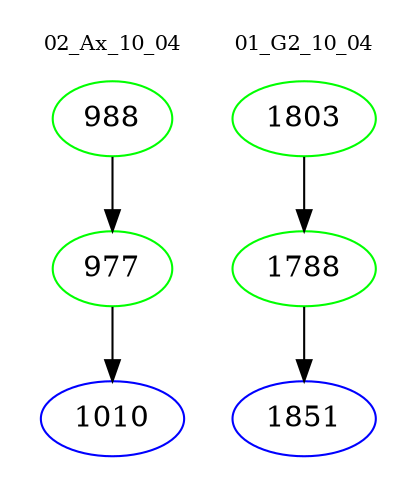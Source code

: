 digraph{
subgraph cluster_0 {
color = white
label = "02_Ax_10_04";
fontsize=10;
T0_988 [label="988", color="green"]
T0_988 -> T0_977 [color="black"]
T0_977 [label="977", color="green"]
T0_977 -> T0_1010 [color="black"]
T0_1010 [label="1010", color="blue"]
}
subgraph cluster_1 {
color = white
label = "01_G2_10_04";
fontsize=10;
T1_1803 [label="1803", color="green"]
T1_1803 -> T1_1788 [color="black"]
T1_1788 [label="1788", color="green"]
T1_1788 -> T1_1851 [color="black"]
T1_1851 [label="1851", color="blue"]
}
}
